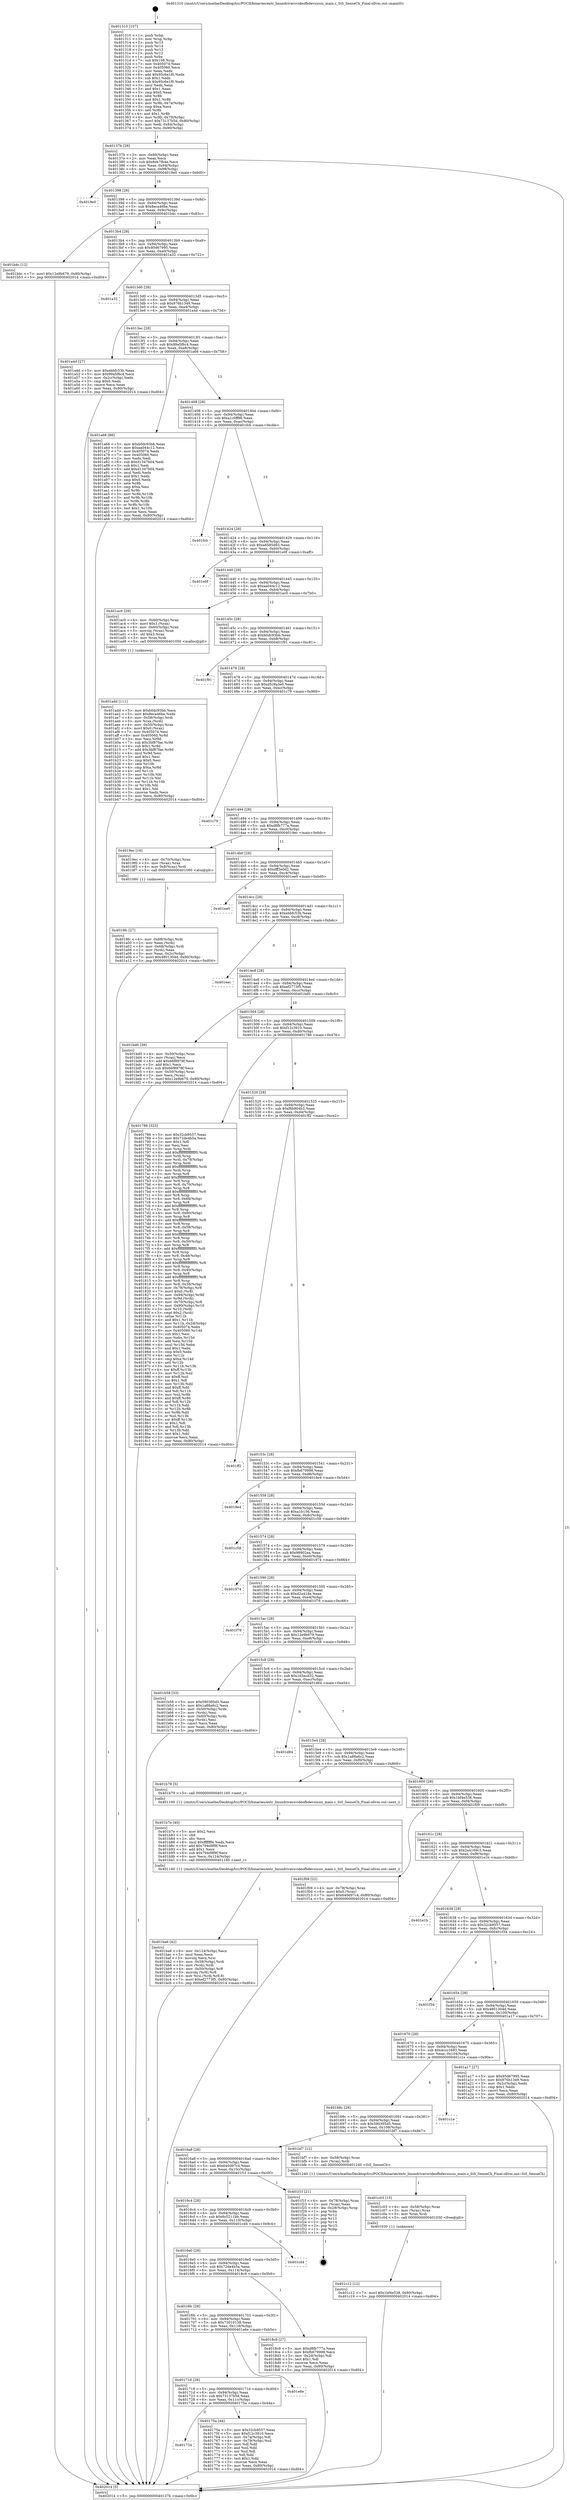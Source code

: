 digraph "0x401310" {
  label = "0x401310 (/mnt/c/Users/mathe/Desktop/tcc/POCII/binaries/extr_linuxdriversvideofbdevsissis_main.c_SiS_SenseCh_Final-ollvm.out::main(0))"
  labelloc = "t"
  node[shape=record]

  Entry [label="",width=0.3,height=0.3,shape=circle,fillcolor=black,style=filled]
  "0x40137b" [label="{
     0x40137b [29]\l
     | [instrs]\l
     &nbsp;&nbsp;0x40137b \<+3\>: mov -0x80(%rbp),%eax\l
     &nbsp;&nbsp;0x40137e \<+2\>: mov %eax,%ecx\l
     &nbsp;&nbsp;0x401380 \<+6\>: sub $0x8eb7fb4e,%ecx\l
     &nbsp;&nbsp;0x401386 \<+6\>: mov %eax,-0x94(%rbp)\l
     &nbsp;&nbsp;0x40138c \<+6\>: mov %ecx,-0x98(%rbp)\l
     &nbsp;&nbsp;0x401392 \<+6\>: je 00000000004019e0 \<main+0x6d0\>\l
  }"]
  "0x4019e0" [label="{
     0x4019e0\l
  }", style=dashed]
  "0x401398" [label="{
     0x401398 [28]\l
     | [instrs]\l
     &nbsp;&nbsp;0x401398 \<+5\>: jmp 000000000040139d \<main+0x8d\>\l
     &nbsp;&nbsp;0x40139d \<+6\>: mov -0x94(%rbp),%eax\l
     &nbsp;&nbsp;0x4013a3 \<+5\>: sub $0x8eca46be,%eax\l
     &nbsp;&nbsp;0x4013a8 \<+6\>: mov %eax,-0x9c(%rbp)\l
     &nbsp;&nbsp;0x4013ae \<+6\>: je 0000000000401b4c \<main+0x83c\>\l
  }"]
  Exit [label="",width=0.3,height=0.3,shape=circle,fillcolor=black,style=filled,peripheries=2]
  "0x401b4c" [label="{
     0x401b4c [12]\l
     | [instrs]\l
     &nbsp;&nbsp;0x401b4c \<+7\>: movl $0x12e9b679,-0x80(%rbp)\l
     &nbsp;&nbsp;0x401b53 \<+5\>: jmp 0000000000402014 \<main+0xd04\>\l
  }"]
  "0x4013b4" [label="{
     0x4013b4 [28]\l
     | [instrs]\l
     &nbsp;&nbsp;0x4013b4 \<+5\>: jmp 00000000004013b9 \<main+0xa9\>\l
     &nbsp;&nbsp;0x4013b9 \<+6\>: mov -0x94(%rbp),%eax\l
     &nbsp;&nbsp;0x4013bf \<+5\>: sub $0x95d67995,%eax\l
     &nbsp;&nbsp;0x4013c4 \<+6\>: mov %eax,-0xa0(%rbp)\l
     &nbsp;&nbsp;0x4013ca \<+6\>: je 0000000000401a32 \<main+0x722\>\l
  }"]
  "0x401c12" [label="{
     0x401c12 [12]\l
     | [instrs]\l
     &nbsp;&nbsp;0x401c12 \<+7\>: movl $0x1bf4e538,-0x80(%rbp)\l
     &nbsp;&nbsp;0x401c19 \<+5\>: jmp 0000000000402014 \<main+0xd04\>\l
  }"]
  "0x401a32" [label="{
     0x401a32\l
  }", style=dashed]
  "0x4013d0" [label="{
     0x4013d0 [28]\l
     | [instrs]\l
     &nbsp;&nbsp;0x4013d0 \<+5\>: jmp 00000000004013d5 \<main+0xc5\>\l
     &nbsp;&nbsp;0x4013d5 \<+6\>: mov -0x94(%rbp),%eax\l
     &nbsp;&nbsp;0x4013db \<+5\>: sub $0x976b1349,%eax\l
     &nbsp;&nbsp;0x4013e0 \<+6\>: mov %eax,-0xa4(%rbp)\l
     &nbsp;&nbsp;0x4013e6 \<+6\>: je 0000000000401a4d \<main+0x73d\>\l
  }"]
  "0x401c03" [label="{
     0x401c03 [15]\l
     | [instrs]\l
     &nbsp;&nbsp;0x401c03 \<+4\>: mov -0x58(%rbp),%rax\l
     &nbsp;&nbsp;0x401c07 \<+3\>: mov (%rax),%rax\l
     &nbsp;&nbsp;0x401c0a \<+3\>: mov %rax,%rdi\l
     &nbsp;&nbsp;0x401c0d \<+5\>: call 0000000000401030 \<free@plt\>\l
     | [calls]\l
     &nbsp;&nbsp;0x401030 \{1\} (unknown)\l
  }"]
  "0x401a4d" [label="{
     0x401a4d [27]\l
     | [instrs]\l
     &nbsp;&nbsp;0x401a4d \<+5\>: mov $0xebbfc53b,%eax\l
     &nbsp;&nbsp;0x401a52 \<+5\>: mov $0x99a5f6c4,%ecx\l
     &nbsp;&nbsp;0x401a57 \<+3\>: mov -0x2c(%rbp),%edx\l
     &nbsp;&nbsp;0x401a5a \<+3\>: cmp $0x0,%edx\l
     &nbsp;&nbsp;0x401a5d \<+3\>: cmove %ecx,%eax\l
     &nbsp;&nbsp;0x401a60 \<+3\>: mov %eax,-0x80(%rbp)\l
     &nbsp;&nbsp;0x401a63 \<+5\>: jmp 0000000000402014 \<main+0xd04\>\l
  }"]
  "0x4013ec" [label="{
     0x4013ec [28]\l
     | [instrs]\l
     &nbsp;&nbsp;0x4013ec \<+5\>: jmp 00000000004013f1 \<main+0xe1\>\l
     &nbsp;&nbsp;0x4013f1 \<+6\>: mov -0x94(%rbp),%eax\l
     &nbsp;&nbsp;0x4013f7 \<+5\>: sub $0x99a5f6c4,%eax\l
     &nbsp;&nbsp;0x4013fc \<+6\>: mov %eax,-0xa8(%rbp)\l
     &nbsp;&nbsp;0x401402 \<+6\>: je 0000000000401a68 \<main+0x758\>\l
  }"]
  "0x401ba6" [label="{
     0x401ba6 [42]\l
     | [instrs]\l
     &nbsp;&nbsp;0x401ba6 \<+6\>: mov -0x124(%rbp),%ecx\l
     &nbsp;&nbsp;0x401bac \<+3\>: imul %eax,%ecx\l
     &nbsp;&nbsp;0x401baf \<+3\>: movslq %ecx,%rsi\l
     &nbsp;&nbsp;0x401bb2 \<+4\>: mov -0x58(%rbp),%rdi\l
     &nbsp;&nbsp;0x401bb6 \<+3\>: mov (%rdi),%rdi\l
     &nbsp;&nbsp;0x401bb9 \<+4\>: mov -0x50(%rbp),%r8\l
     &nbsp;&nbsp;0x401bbd \<+3\>: movslq (%r8),%r8\l
     &nbsp;&nbsp;0x401bc0 \<+4\>: mov %rsi,(%rdi,%r8,8)\l
     &nbsp;&nbsp;0x401bc4 \<+7\>: movl $0xef2773f5,-0x80(%rbp)\l
     &nbsp;&nbsp;0x401bcb \<+5\>: jmp 0000000000402014 \<main+0xd04\>\l
  }"]
  "0x401a68" [label="{
     0x401a68 [88]\l
     | [instrs]\l
     &nbsp;&nbsp;0x401a68 \<+5\>: mov $0xb0dc93bb,%eax\l
     &nbsp;&nbsp;0x401a6d \<+5\>: mov $0xaa044c12,%ecx\l
     &nbsp;&nbsp;0x401a72 \<+7\>: mov 0x405074,%edx\l
     &nbsp;&nbsp;0x401a79 \<+7\>: mov 0x405060,%esi\l
     &nbsp;&nbsp;0x401a80 \<+2\>: mov %edx,%edi\l
     &nbsp;&nbsp;0x401a82 \<+6\>: sub $0xd1347b04,%edi\l
     &nbsp;&nbsp;0x401a88 \<+3\>: sub $0x1,%edi\l
     &nbsp;&nbsp;0x401a8b \<+6\>: add $0xd1347b04,%edi\l
     &nbsp;&nbsp;0x401a91 \<+3\>: imul %edi,%edx\l
     &nbsp;&nbsp;0x401a94 \<+3\>: and $0x1,%edx\l
     &nbsp;&nbsp;0x401a97 \<+3\>: cmp $0x0,%edx\l
     &nbsp;&nbsp;0x401a9a \<+4\>: sete %r8b\l
     &nbsp;&nbsp;0x401a9e \<+3\>: cmp $0xa,%esi\l
     &nbsp;&nbsp;0x401aa1 \<+4\>: setl %r9b\l
     &nbsp;&nbsp;0x401aa5 \<+3\>: mov %r8b,%r10b\l
     &nbsp;&nbsp;0x401aa8 \<+3\>: and %r9b,%r10b\l
     &nbsp;&nbsp;0x401aab \<+3\>: xor %r9b,%r8b\l
     &nbsp;&nbsp;0x401aae \<+3\>: or %r8b,%r10b\l
     &nbsp;&nbsp;0x401ab1 \<+4\>: test $0x1,%r10b\l
     &nbsp;&nbsp;0x401ab5 \<+3\>: cmovne %ecx,%eax\l
     &nbsp;&nbsp;0x401ab8 \<+3\>: mov %eax,-0x80(%rbp)\l
     &nbsp;&nbsp;0x401abb \<+5\>: jmp 0000000000402014 \<main+0xd04\>\l
  }"]
  "0x401408" [label="{
     0x401408 [28]\l
     | [instrs]\l
     &nbsp;&nbsp;0x401408 \<+5\>: jmp 000000000040140d \<main+0xfd\>\l
     &nbsp;&nbsp;0x40140d \<+6\>: mov -0x94(%rbp),%eax\l
     &nbsp;&nbsp;0x401413 \<+5\>: sub $0xa1c0ff96,%eax\l
     &nbsp;&nbsp;0x401418 \<+6\>: mov %eax,-0xac(%rbp)\l
     &nbsp;&nbsp;0x40141e \<+6\>: je 0000000000401fcb \<main+0xcbb\>\l
  }"]
  "0x401b7e" [label="{
     0x401b7e [40]\l
     | [instrs]\l
     &nbsp;&nbsp;0x401b7e \<+5\>: mov $0x2,%ecx\l
     &nbsp;&nbsp;0x401b83 \<+1\>: cltd\l
     &nbsp;&nbsp;0x401b84 \<+2\>: idiv %ecx\l
     &nbsp;&nbsp;0x401b86 \<+6\>: imul $0xfffffffe,%edx,%ecx\l
     &nbsp;&nbsp;0x401b8c \<+6\>: add $0x794d9f9f,%ecx\l
     &nbsp;&nbsp;0x401b92 \<+3\>: add $0x1,%ecx\l
     &nbsp;&nbsp;0x401b95 \<+6\>: sub $0x794d9f9f,%ecx\l
     &nbsp;&nbsp;0x401b9b \<+6\>: mov %ecx,-0x124(%rbp)\l
     &nbsp;&nbsp;0x401ba1 \<+5\>: call 0000000000401160 \<next_i\>\l
     | [calls]\l
     &nbsp;&nbsp;0x401160 \{1\} (/mnt/c/Users/mathe/Desktop/tcc/POCII/binaries/extr_linuxdriversvideofbdevsissis_main.c_SiS_SenseCh_Final-ollvm.out::next_i)\l
  }"]
  "0x401fcb" [label="{
     0x401fcb\l
  }", style=dashed]
  "0x401424" [label="{
     0x401424 [28]\l
     | [instrs]\l
     &nbsp;&nbsp;0x401424 \<+5\>: jmp 0000000000401429 \<main+0x119\>\l
     &nbsp;&nbsp;0x401429 \<+6\>: mov -0x94(%rbp),%eax\l
     &nbsp;&nbsp;0x40142f \<+5\>: sub $0xa8585d93,%eax\l
     &nbsp;&nbsp;0x401434 \<+6\>: mov %eax,-0xb0(%rbp)\l
     &nbsp;&nbsp;0x40143a \<+6\>: je 0000000000401e0f \<main+0xaff\>\l
  }"]
  "0x401add" [label="{
     0x401add [111]\l
     | [instrs]\l
     &nbsp;&nbsp;0x401add \<+5\>: mov $0xb0dc93bb,%ecx\l
     &nbsp;&nbsp;0x401ae2 \<+5\>: mov $0x8eca46be,%edx\l
     &nbsp;&nbsp;0x401ae7 \<+4\>: mov -0x58(%rbp),%rdi\l
     &nbsp;&nbsp;0x401aeb \<+3\>: mov %rax,(%rdi)\l
     &nbsp;&nbsp;0x401aee \<+4\>: mov -0x50(%rbp),%rax\l
     &nbsp;&nbsp;0x401af2 \<+6\>: movl $0x0,(%rax)\l
     &nbsp;&nbsp;0x401af8 \<+7\>: mov 0x405074,%esi\l
     &nbsp;&nbsp;0x401aff \<+8\>: mov 0x405060,%r8d\l
     &nbsp;&nbsp;0x401b07 \<+3\>: mov %esi,%r9d\l
     &nbsp;&nbsp;0x401b0a \<+7\>: sub $0x3bf87fae,%r9d\l
     &nbsp;&nbsp;0x401b11 \<+4\>: sub $0x1,%r9d\l
     &nbsp;&nbsp;0x401b15 \<+7\>: add $0x3bf87fae,%r9d\l
     &nbsp;&nbsp;0x401b1c \<+4\>: imul %r9d,%esi\l
     &nbsp;&nbsp;0x401b20 \<+3\>: and $0x1,%esi\l
     &nbsp;&nbsp;0x401b23 \<+3\>: cmp $0x0,%esi\l
     &nbsp;&nbsp;0x401b26 \<+4\>: sete %r10b\l
     &nbsp;&nbsp;0x401b2a \<+4\>: cmp $0xa,%r8d\l
     &nbsp;&nbsp;0x401b2e \<+4\>: setl %r11b\l
     &nbsp;&nbsp;0x401b32 \<+3\>: mov %r10b,%bl\l
     &nbsp;&nbsp;0x401b35 \<+3\>: and %r11b,%bl\l
     &nbsp;&nbsp;0x401b38 \<+3\>: xor %r11b,%r10b\l
     &nbsp;&nbsp;0x401b3b \<+3\>: or %r10b,%bl\l
     &nbsp;&nbsp;0x401b3e \<+3\>: test $0x1,%bl\l
     &nbsp;&nbsp;0x401b41 \<+3\>: cmovne %edx,%ecx\l
     &nbsp;&nbsp;0x401b44 \<+3\>: mov %ecx,-0x80(%rbp)\l
     &nbsp;&nbsp;0x401b47 \<+5\>: jmp 0000000000402014 \<main+0xd04\>\l
  }"]
  "0x401e0f" [label="{
     0x401e0f\l
  }", style=dashed]
  "0x401440" [label="{
     0x401440 [28]\l
     | [instrs]\l
     &nbsp;&nbsp;0x401440 \<+5\>: jmp 0000000000401445 \<main+0x135\>\l
     &nbsp;&nbsp;0x401445 \<+6\>: mov -0x94(%rbp),%eax\l
     &nbsp;&nbsp;0x40144b \<+5\>: sub $0xaa044c12,%eax\l
     &nbsp;&nbsp;0x401450 \<+6\>: mov %eax,-0xb4(%rbp)\l
     &nbsp;&nbsp;0x401456 \<+6\>: je 0000000000401ac0 \<main+0x7b0\>\l
  }"]
  "0x4019fc" [label="{
     0x4019fc [27]\l
     | [instrs]\l
     &nbsp;&nbsp;0x4019fc \<+4\>: mov -0x68(%rbp),%rdi\l
     &nbsp;&nbsp;0x401a00 \<+2\>: mov %eax,(%rdi)\l
     &nbsp;&nbsp;0x401a02 \<+4\>: mov -0x68(%rbp),%rdi\l
     &nbsp;&nbsp;0x401a06 \<+2\>: mov (%rdi),%eax\l
     &nbsp;&nbsp;0x401a08 \<+3\>: mov %eax,-0x2c(%rbp)\l
     &nbsp;&nbsp;0x401a0b \<+7\>: movl $0x4801304d,-0x80(%rbp)\l
     &nbsp;&nbsp;0x401a12 \<+5\>: jmp 0000000000402014 \<main+0xd04\>\l
  }"]
  "0x401ac0" [label="{
     0x401ac0 [29]\l
     | [instrs]\l
     &nbsp;&nbsp;0x401ac0 \<+4\>: mov -0x60(%rbp),%rax\l
     &nbsp;&nbsp;0x401ac4 \<+6\>: movl $0x1,(%rax)\l
     &nbsp;&nbsp;0x401aca \<+4\>: mov -0x60(%rbp),%rax\l
     &nbsp;&nbsp;0x401ace \<+3\>: movslq (%rax),%rax\l
     &nbsp;&nbsp;0x401ad1 \<+4\>: shl $0x3,%rax\l
     &nbsp;&nbsp;0x401ad5 \<+3\>: mov %rax,%rdi\l
     &nbsp;&nbsp;0x401ad8 \<+5\>: call 0000000000401050 \<malloc@plt\>\l
     | [calls]\l
     &nbsp;&nbsp;0x401050 \{1\} (unknown)\l
  }"]
  "0x40145c" [label="{
     0x40145c [28]\l
     | [instrs]\l
     &nbsp;&nbsp;0x40145c \<+5\>: jmp 0000000000401461 \<main+0x151\>\l
     &nbsp;&nbsp;0x401461 \<+6\>: mov -0x94(%rbp),%eax\l
     &nbsp;&nbsp;0x401467 \<+5\>: sub $0xb0dc93bb,%eax\l
     &nbsp;&nbsp;0x40146c \<+6\>: mov %eax,-0xb8(%rbp)\l
     &nbsp;&nbsp;0x401472 \<+6\>: je 0000000000401f91 \<main+0xc81\>\l
  }"]
  "0x401310" [label="{
     0x401310 [107]\l
     | [instrs]\l
     &nbsp;&nbsp;0x401310 \<+1\>: push %rbp\l
     &nbsp;&nbsp;0x401311 \<+3\>: mov %rsp,%rbp\l
     &nbsp;&nbsp;0x401314 \<+2\>: push %r15\l
     &nbsp;&nbsp;0x401316 \<+2\>: push %r14\l
     &nbsp;&nbsp;0x401318 \<+2\>: push %r13\l
     &nbsp;&nbsp;0x40131a \<+2\>: push %r12\l
     &nbsp;&nbsp;0x40131c \<+1\>: push %rbx\l
     &nbsp;&nbsp;0x40131d \<+7\>: sub $0x108,%rsp\l
     &nbsp;&nbsp;0x401324 \<+7\>: mov 0x405074,%eax\l
     &nbsp;&nbsp;0x40132b \<+7\>: mov 0x405060,%ecx\l
     &nbsp;&nbsp;0x401332 \<+2\>: mov %eax,%edx\l
     &nbsp;&nbsp;0x401334 \<+6\>: add $0x95c6e1f0,%edx\l
     &nbsp;&nbsp;0x40133a \<+3\>: sub $0x1,%edx\l
     &nbsp;&nbsp;0x40133d \<+6\>: sub $0x95c6e1f0,%edx\l
     &nbsp;&nbsp;0x401343 \<+3\>: imul %edx,%eax\l
     &nbsp;&nbsp;0x401346 \<+3\>: and $0x1,%eax\l
     &nbsp;&nbsp;0x401349 \<+3\>: cmp $0x0,%eax\l
     &nbsp;&nbsp;0x40134c \<+4\>: sete %r8b\l
     &nbsp;&nbsp;0x401350 \<+4\>: and $0x1,%r8b\l
     &nbsp;&nbsp;0x401354 \<+4\>: mov %r8b,-0x7a(%rbp)\l
     &nbsp;&nbsp;0x401358 \<+3\>: cmp $0xa,%ecx\l
     &nbsp;&nbsp;0x40135b \<+4\>: setl %r8b\l
     &nbsp;&nbsp;0x40135f \<+4\>: and $0x1,%r8b\l
     &nbsp;&nbsp;0x401363 \<+4\>: mov %r8b,-0x79(%rbp)\l
     &nbsp;&nbsp;0x401367 \<+7\>: movl $0x73137b5d,-0x80(%rbp)\l
     &nbsp;&nbsp;0x40136e \<+6\>: mov %edi,-0x84(%rbp)\l
     &nbsp;&nbsp;0x401374 \<+7\>: mov %rsi,-0x90(%rbp)\l
  }"]
  "0x401f91" [label="{
     0x401f91\l
  }", style=dashed]
  "0x401478" [label="{
     0x401478 [28]\l
     | [instrs]\l
     &nbsp;&nbsp;0x401478 \<+5\>: jmp 000000000040147d \<main+0x16d\>\l
     &nbsp;&nbsp;0x40147d \<+6\>: mov -0x94(%rbp),%eax\l
     &nbsp;&nbsp;0x401483 \<+5\>: sub $0xd5c9a3e0,%eax\l
     &nbsp;&nbsp;0x401488 \<+6\>: mov %eax,-0xbc(%rbp)\l
     &nbsp;&nbsp;0x40148e \<+6\>: je 0000000000401c79 \<main+0x969\>\l
  }"]
  "0x402014" [label="{
     0x402014 [5]\l
     | [instrs]\l
     &nbsp;&nbsp;0x402014 \<+5\>: jmp 000000000040137b \<main+0x6b\>\l
  }"]
  "0x401c79" [label="{
     0x401c79\l
  }", style=dashed]
  "0x401494" [label="{
     0x401494 [28]\l
     | [instrs]\l
     &nbsp;&nbsp;0x401494 \<+5\>: jmp 0000000000401499 \<main+0x189\>\l
     &nbsp;&nbsp;0x401499 \<+6\>: mov -0x94(%rbp),%eax\l
     &nbsp;&nbsp;0x40149f \<+5\>: sub $0xd8fb777a,%eax\l
     &nbsp;&nbsp;0x4014a4 \<+6\>: mov %eax,-0xc0(%rbp)\l
     &nbsp;&nbsp;0x4014aa \<+6\>: je 00000000004019ec \<main+0x6dc\>\l
  }"]
  "0x401734" [label="{
     0x401734\l
  }", style=dashed]
  "0x4019ec" [label="{
     0x4019ec [16]\l
     | [instrs]\l
     &nbsp;&nbsp;0x4019ec \<+4\>: mov -0x70(%rbp),%rax\l
     &nbsp;&nbsp;0x4019f0 \<+3\>: mov (%rax),%rax\l
     &nbsp;&nbsp;0x4019f3 \<+4\>: mov 0x8(%rax),%rdi\l
     &nbsp;&nbsp;0x4019f7 \<+5\>: call 0000000000401060 \<atoi@plt\>\l
     | [calls]\l
     &nbsp;&nbsp;0x401060 \{1\} (unknown)\l
  }"]
  "0x4014b0" [label="{
     0x4014b0 [28]\l
     | [instrs]\l
     &nbsp;&nbsp;0x4014b0 \<+5\>: jmp 00000000004014b5 \<main+0x1a5\>\l
     &nbsp;&nbsp;0x4014b5 \<+6\>: mov -0x94(%rbp),%eax\l
     &nbsp;&nbsp;0x4014bb \<+5\>: sub $0xdff3e0d2,%eax\l
     &nbsp;&nbsp;0x4014c0 \<+6\>: mov %eax,-0xc4(%rbp)\l
     &nbsp;&nbsp;0x4014c6 \<+6\>: je 0000000000401ee0 \<main+0xbd0\>\l
  }"]
  "0x40175a" [label="{
     0x40175a [44]\l
     | [instrs]\l
     &nbsp;&nbsp;0x40175a \<+5\>: mov $0x32cb9557,%eax\l
     &nbsp;&nbsp;0x40175f \<+5\>: mov $0xf12c3910,%ecx\l
     &nbsp;&nbsp;0x401764 \<+3\>: mov -0x7a(%rbp),%dl\l
     &nbsp;&nbsp;0x401767 \<+4\>: mov -0x79(%rbp),%sil\l
     &nbsp;&nbsp;0x40176b \<+3\>: mov %dl,%dil\l
     &nbsp;&nbsp;0x40176e \<+3\>: and %sil,%dil\l
     &nbsp;&nbsp;0x401771 \<+3\>: xor %sil,%dl\l
     &nbsp;&nbsp;0x401774 \<+3\>: or %dl,%dil\l
     &nbsp;&nbsp;0x401777 \<+4\>: test $0x1,%dil\l
     &nbsp;&nbsp;0x40177b \<+3\>: cmovne %ecx,%eax\l
     &nbsp;&nbsp;0x40177e \<+3\>: mov %eax,-0x80(%rbp)\l
     &nbsp;&nbsp;0x401781 \<+5\>: jmp 0000000000402014 \<main+0xd04\>\l
  }"]
  "0x401ee0" [label="{
     0x401ee0\l
  }", style=dashed]
  "0x4014cc" [label="{
     0x4014cc [28]\l
     | [instrs]\l
     &nbsp;&nbsp;0x4014cc \<+5\>: jmp 00000000004014d1 \<main+0x1c1\>\l
     &nbsp;&nbsp;0x4014d1 \<+6\>: mov -0x94(%rbp),%eax\l
     &nbsp;&nbsp;0x4014d7 \<+5\>: sub $0xebbfc53b,%eax\l
     &nbsp;&nbsp;0x4014dc \<+6\>: mov %eax,-0xc8(%rbp)\l
     &nbsp;&nbsp;0x4014e2 \<+6\>: je 0000000000401eec \<main+0xbdc\>\l
  }"]
  "0x401718" [label="{
     0x401718 [28]\l
     | [instrs]\l
     &nbsp;&nbsp;0x401718 \<+5\>: jmp 000000000040171d \<main+0x40d\>\l
     &nbsp;&nbsp;0x40171d \<+6\>: mov -0x94(%rbp),%eax\l
     &nbsp;&nbsp;0x401723 \<+5\>: sub $0x73137b5d,%eax\l
     &nbsp;&nbsp;0x401728 \<+6\>: mov %eax,-0x11c(%rbp)\l
     &nbsp;&nbsp;0x40172e \<+6\>: je 000000000040175a \<main+0x44a\>\l
  }"]
  "0x401eec" [label="{
     0x401eec\l
  }", style=dashed]
  "0x4014e8" [label="{
     0x4014e8 [28]\l
     | [instrs]\l
     &nbsp;&nbsp;0x4014e8 \<+5\>: jmp 00000000004014ed \<main+0x1dd\>\l
     &nbsp;&nbsp;0x4014ed \<+6\>: mov -0x94(%rbp),%eax\l
     &nbsp;&nbsp;0x4014f3 \<+5\>: sub $0xef2773f5,%eax\l
     &nbsp;&nbsp;0x4014f8 \<+6\>: mov %eax,-0xcc(%rbp)\l
     &nbsp;&nbsp;0x4014fe \<+6\>: je 0000000000401bd0 \<main+0x8c0\>\l
  }"]
  "0x401e6e" [label="{
     0x401e6e\l
  }", style=dashed]
  "0x401bd0" [label="{
     0x401bd0 [39]\l
     | [instrs]\l
     &nbsp;&nbsp;0x401bd0 \<+4\>: mov -0x50(%rbp),%rax\l
     &nbsp;&nbsp;0x401bd4 \<+2\>: mov (%rax),%ecx\l
     &nbsp;&nbsp;0x401bd6 \<+6\>: add $0x66f8978f,%ecx\l
     &nbsp;&nbsp;0x401bdc \<+3\>: add $0x1,%ecx\l
     &nbsp;&nbsp;0x401bdf \<+6\>: sub $0x66f8978f,%ecx\l
     &nbsp;&nbsp;0x401be5 \<+4\>: mov -0x50(%rbp),%rax\l
     &nbsp;&nbsp;0x401be9 \<+2\>: mov %ecx,(%rax)\l
     &nbsp;&nbsp;0x401beb \<+7\>: movl $0x12e9b679,-0x80(%rbp)\l
     &nbsp;&nbsp;0x401bf2 \<+5\>: jmp 0000000000402014 \<main+0xd04\>\l
  }"]
  "0x401504" [label="{
     0x401504 [28]\l
     | [instrs]\l
     &nbsp;&nbsp;0x401504 \<+5\>: jmp 0000000000401509 \<main+0x1f9\>\l
     &nbsp;&nbsp;0x401509 \<+6\>: mov -0x94(%rbp),%eax\l
     &nbsp;&nbsp;0x40150f \<+5\>: sub $0xf12c3910,%eax\l
     &nbsp;&nbsp;0x401514 \<+6\>: mov %eax,-0xd0(%rbp)\l
     &nbsp;&nbsp;0x40151a \<+6\>: je 0000000000401786 \<main+0x476\>\l
  }"]
  "0x4016fc" [label="{
     0x4016fc [28]\l
     | [instrs]\l
     &nbsp;&nbsp;0x4016fc \<+5\>: jmp 0000000000401701 \<main+0x3f1\>\l
     &nbsp;&nbsp;0x401701 \<+6\>: mov -0x94(%rbp),%eax\l
     &nbsp;&nbsp;0x401707 \<+5\>: sub $0x73010138,%eax\l
     &nbsp;&nbsp;0x40170c \<+6\>: mov %eax,-0x118(%rbp)\l
     &nbsp;&nbsp;0x401712 \<+6\>: je 0000000000401e6e \<main+0xb5e\>\l
  }"]
  "0x401786" [label="{
     0x401786 [323]\l
     | [instrs]\l
     &nbsp;&nbsp;0x401786 \<+5\>: mov $0x32cb9557,%eax\l
     &nbsp;&nbsp;0x40178b \<+5\>: mov $0x72de4b5a,%ecx\l
     &nbsp;&nbsp;0x401790 \<+2\>: mov $0x1,%dl\l
     &nbsp;&nbsp;0x401792 \<+2\>: xor %esi,%esi\l
     &nbsp;&nbsp;0x401794 \<+3\>: mov %rsp,%rdi\l
     &nbsp;&nbsp;0x401797 \<+4\>: add $0xfffffffffffffff0,%rdi\l
     &nbsp;&nbsp;0x40179b \<+3\>: mov %rdi,%rsp\l
     &nbsp;&nbsp;0x40179e \<+4\>: mov %rdi,-0x78(%rbp)\l
     &nbsp;&nbsp;0x4017a2 \<+3\>: mov %rsp,%rdi\l
     &nbsp;&nbsp;0x4017a5 \<+4\>: add $0xfffffffffffffff0,%rdi\l
     &nbsp;&nbsp;0x4017a9 \<+3\>: mov %rdi,%rsp\l
     &nbsp;&nbsp;0x4017ac \<+3\>: mov %rsp,%r8\l
     &nbsp;&nbsp;0x4017af \<+4\>: add $0xfffffffffffffff0,%r8\l
     &nbsp;&nbsp;0x4017b3 \<+3\>: mov %r8,%rsp\l
     &nbsp;&nbsp;0x4017b6 \<+4\>: mov %r8,-0x70(%rbp)\l
     &nbsp;&nbsp;0x4017ba \<+3\>: mov %rsp,%r8\l
     &nbsp;&nbsp;0x4017bd \<+4\>: add $0xfffffffffffffff0,%r8\l
     &nbsp;&nbsp;0x4017c1 \<+3\>: mov %r8,%rsp\l
     &nbsp;&nbsp;0x4017c4 \<+4\>: mov %r8,-0x68(%rbp)\l
     &nbsp;&nbsp;0x4017c8 \<+3\>: mov %rsp,%r8\l
     &nbsp;&nbsp;0x4017cb \<+4\>: add $0xfffffffffffffff0,%r8\l
     &nbsp;&nbsp;0x4017cf \<+3\>: mov %r8,%rsp\l
     &nbsp;&nbsp;0x4017d2 \<+4\>: mov %r8,-0x60(%rbp)\l
     &nbsp;&nbsp;0x4017d6 \<+3\>: mov %rsp,%r8\l
     &nbsp;&nbsp;0x4017d9 \<+4\>: add $0xfffffffffffffff0,%r8\l
     &nbsp;&nbsp;0x4017dd \<+3\>: mov %r8,%rsp\l
     &nbsp;&nbsp;0x4017e0 \<+4\>: mov %r8,-0x58(%rbp)\l
     &nbsp;&nbsp;0x4017e4 \<+3\>: mov %rsp,%r8\l
     &nbsp;&nbsp;0x4017e7 \<+4\>: add $0xfffffffffffffff0,%r8\l
     &nbsp;&nbsp;0x4017eb \<+3\>: mov %r8,%rsp\l
     &nbsp;&nbsp;0x4017ee \<+4\>: mov %r8,-0x50(%rbp)\l
     &nbsp;&nbsp;0x4017f2 \<+3\>: mov %rsp,%r8\l
     &nbsp;&nbsp;0x4017f5 \<+4\>: add $0xfffffffffffffff0,%r8\l
     &nbsp;&nbsp;0x4017f9 \<+3\>: mov %r8,%rsp\l
     &nbsp;&nbsp;0x4017fc \<+4\>: mov %r8,-0x48(%rbp)\l
     &nbsp;&nbsp;0x401800 \<+3\>: mov %rsp,%r8\l
     &nbsp;&nbsp;0x401803 \<+4\>: add $0xfffffffffffffff0,%r8\l
     &nbsp;&nbsp;0x401807 \<+3\>: mov %r8,%rsp\l
     &nbsp;&nbsp;0x40180a \<+4\>: mov %r8,-0x40(%rbp)\l
     &nbsp;&nbsp;0x40180e \<+3\>: mov %rsp,%r8\l
     &nbsp;&nbsp;0x401811 \<+4\>: add $0xfffffffffffffff0,%r8\l
     &nbsp;&nbsp;0x401815 \<+3\>: mov %r8,%rsp\l
     &nbsp;&nbsp;0x401818 \<+4\>: mov %r8,-0x38(%rbp)\l
     &nbsp;&nbsp;0x40181c \<+4\>: mov -0x78(%rbp),%r8\l
     &nbsp;&nbsp;0x401820 \<+7\>: movl $0x0,(%r8)\l
     &nbsp;&nbsp;0x401827 \<+7\>: mov -0x84(%rbp),%r9d\l
     &nbsp;&nbsp;0x40182e \<+3\>: mov %r9d,(%rdi)\l
     &nbsp;&nbsp;0x401831 \<+4\>: mov -0x70(%rbp),%r8\l
     &nbsp;&nbsp;0x401835 \<+7\>: mov -0x90(%rbp),%r10\l
     &nbsp;&nbsp;0x40183c \<+3\>: mov %r10,(%r8)\l
     &nbsp;&nbsp;0x40183f \<+3\>: cmpl $0x2,(%rdi)\l
     &nbsp;&nbsp;0x401842 \<+4\>: setne %r11b\l
     &nbsp;&nbsp;0x401846 \<+4\>: and $0x1,%r11b\l
     &nbsp;&nbsp;0x40184a \<+4\>: mov %r11b,-0x2d(%rbp)\l
     &nbsp;&nbsp;0x40184e \<+7\>: mov 0x405074,%ebx\l
     &nbsp;&nbsp;0x401855 \<+8\>: mov 0x405060,%r14d\l
     &nbsp;&nbsp;0x40185d \<+3\>: sub $0x1,%esi\l
     &nbsp;&nbsp;0x401860 \<+3\>: mov %ebx,%r15d\l
     &nbsp;&nbsp;0x401863 \<+3\>: add %esi,%r15d\l
     &nbsp;&nbsp;0x401866 \<+4\>: imul %r15d,%ebx\l
     &nbsp;&nbsp;0x40186a \<+3\>: and $0x1,%ebx\l
     &nbsp;&nbsp;0x40186d \<+3\>: cmp $0x0,%ebx\l
     &nbsp;&nbsp;0x401870 \<+4\>: sete %r11b\l
     &nbsp;&nbsp;0x401874 \<+4\>: cmp $0xa,%r14d\l
     &nbsp;&nbsp;0x401878 \<+4\>: setl %r12b\l
     &nbsp;&nbsp;0x40187c \<+3\>: mov %r11b,%r13b\l
     &nbsp;&nbsp;0x40187f \<+4\>: xor $0xff,%r13b\l
     &nbsp;&nbsp;0x401883 \<+3\>: mov %r12b,%sil\l
     &nbsp;&nbsp;0x401886 \<+4\>: xor $0xff,%sil\l
     &nbsp;&nbsp;0x40188a \<+3\>: xor $0x1,%dl\l
     &nbsp;&nbsp;0x40188d \<+3\>: mov %r13b,%dil\l
     &nbsp;&nbsp;0x401890 \<+4\>: and $0xff,%dil\l
     &nbsp;&nbsp;0x401894 \<+3\>: and %dl,%r11b\l
     &nbsp;&nbsp;0x401897 \<+3\>: mov %sil,%r8b\l
     &nbsp;&nbsp;0x40189a \<+4\>: and $0xff,%r8b\l
     &nbsp;&nbsp;0x40189e \<+3\>: and %dl,%r12b\l
     &nbsp;&nbsp;0x4018a1 \<+3\>: or %r11b,%dil\l
     &nbsp;&nbsp;0x4018a4 \<+3\>: or %r12b,%r8b\l
     &nbsp;&nbsp;0x4018a7 \<+3\>: xor %r8b,%dil\l
     &nbsp;&nbsp;0x4018aa \<+3\>: or %sil,%r13b\l
     &nbsp;&nbsp;0x4018ad \<+4\>: xor $0xff,%r13b\l
     &nbsp;&nbsp;0x4018b1 \<+3\>: or $0x1,%dl\l
     &nbsp;&nbsp;0x4018b4 \<+3\>: and %dl,%r13b\l
     &nbsp;&nbsp;0x4018b7 \<+3\>: or %r13b,%dil\l
     &nbsp;&nbsp;0x4018ba \<+4\>: test $0x1,%dil\l
     &nbsp;&nbsp;0x4018be \<+3\>: cmovne %ecx,%eax\l
     &nbsp;&nbsp;0x4018c1 \<+3\>: mov %eax,-0x80(%rbp)\l
     &nbsp;&nbsp;0x4018c4 \<+5\>: jmp 0000000000402014 \<main+0xd04\>\l
  }"]
  "0x401520" [label="{
     0x401520 [28]\l
     | [instrs]\l
     &nbsp;&nbsp;0x401520 \<+5\>: jmp 0000000000401525 \<main+0x215\>\l
     &nbsp;&nbsp;0x401525 \<+6\>: mov -0x94(%rbp),%eax\l
     &nbsp;&nbsp;0x40152b \<+5\>: sub $0xf6b904b3,%eax\l
     &nbsp;&nbsp;0x401530 \<+6\>: mov %eax,-0xd4(%rbp)\l
     &nbsp;&nbsp;0x401536 \<+6\>: je 0000000000401ff2 \<main+0xce2\>\l
  }"]
  "0x4018c9" [label="{
     0x4018c9 [27]\l
     | [instrs]\l
     &nbsp;&nbsp;0x4018c9 \<+5\>: mov $0xd8fb777a,%eax\l
     &nbsp;&nbsp;0x4018ce \<+5\>: mov $0xfb679998,%ecx\l
     &nbsp;&nbsp;0x4018d3 \<+3\>: mov -0x2d(%rbp),%dl\l
     &nbsp;&nbsp;0x4018d6 \<+3\>: test $0x1,%dl\l
     &nbsp;&nbsp;0x4018d9 \<+3\>: cmovne %ecx,%eax\l
     &nbsp;&nbsp;0x4018dc \<+3\>: mov %eax,-0x80(%rbp)\l
     &nbsp;&nbsp;0x4018df \<+5\>: jmp 0000000000402014 \<main+0xd04\>\l
  }"]
  "0x401ff2" [label="{
     0x401ff2\l
  }", style=dashed]
  "0x40153c" [label="{
     0x40153c [28]\l
     | [instrs]\l
     &nbsp;&nbsp;0x40153c \<+5\>: jmp 0000000000401541 \<main+0x231\>\l
     &nbsp;&nbsp;0x401541 \<+6\>: mov -0x94(%rbp),%eax\l
     &nbsp;&nbsp;0x401547 \<+5\>: sub $0xfb679998,%eax\l
     &nbsp;&nbsp;0x40154c \<+6\>: mov %eax,-0xd8(%rbp)\l
     &nbsp;&nbsp;0x401552 \<+6\>: je 00000000004018e4 \<main+0x5d4\>\l
  }"]
  "0x4016e0" [label="{
     0x4016e0 [28]\l
     | [instrs]\l
     &nbsp;&nbsp;0x4016e0 \<+5\>: jmp 00000000004016e5 \<main+0x3d5\>\l
     &nbsp;&nbsp;0x4016e5 \<+6\>: mov -0x94(%rbp),%eax\l
     &nbsp;&nbsp;0x4016eb \<+5\>: sub $0x72de4b5a,%eax\l
     &nbsp;&nbsp;0x4016f0 \<+6\>: mov %eax,-0x114(%rbp)\l
     &nbsp;&nbsp;0x4016f6 \<+6\>: je 00000000004018c9 \<main+0x5b9\>\l
  }"]
  "0x4018e4" [label="{
     0x4018e4\l
  }", style=dashed]
  "0x401558" [label="{
     0x401558 [28]\l
     | [instrs]\l
     &nbsp;&nbsp;0x401558 \<+5\>: jmp 000000000040155d \<main+0x24d\>\l
     &nbsp;&nbsp;0x40155d \<+6\>: mov -0x94(%rbp),%eax\l
     &nbsp;&nbsp;0x401563 \<+5\>: sub $0xa1b156,%eax\l
     &nbsp;&nbsp;0x401568 \<+6\>: mov %eax,-0xdc(%rbp)\l
     &nbsp;&nbsp;0x40156e \<+6\>: je 0000000000401c58 \<main+0x948\>\l
  }"]
  "0x401cd4" [label="{
     0x401cd4\l
  }", style=dashed]
  "0x401c58" [label="{
     0x401c58\l
  }", style=dashed]
  "0x401574" [label="{
     0x401574 [28]\l
     | [instrs]\l
     &nbsp;&nbsp;0x401574 \<+5\>: jmp 0000000000401579 \<main+0x269\>\l
     &nbsp;&nbsp;0x401579 \<+6\>: mov -0x94(%rbp),%eax\l
     &nbsp;&nbsp;0x40157f \<+5\>: sub $0x98902ea,%eax\l
     &nbsp;&nbsp;0x401584 \<+6\>: mov %eax,-0xe0(%rbp)\l
     &nbsp;&nbsp;0x40158a \<+6\>: je 0000000000401974 \<main+0x664\>\l
  }"]
  "0x4016c4" [label="{
     0x4016c4 [28]\l
     | [instrs]\l
     &nbsp;&nbsp;0x4016c4 \<+5\>: jmp 00000000004016c9 \<main+0x3b9\>\l
     &nbsp;&nbsp;0x4016c9 \<+6\>: mov -0x94(%rbp),%eax\l
     &nbsp;&nbsp;0x4016cf \<+5\>: sub $0x6c5211bb,%eax\l
     &nbsp;&nbsp;0x4016d4 \<+6\>: mov %eax,-0x110(%rbp)\l
     &nbsp;&nbsp;0x4016da \<+6\>: je 0000000000401cd4 \<main+0x9c4\>\l
  }"]
  "0x401974" [label="{
     0x401974\l
  }", style=dashed]
  "0x401590" [label="{
     0x401590 [28]\l
     | [instrs]\l
     &nbsp;&nbsp;0x401590 \<+5\>: jmp 0000000000401595 \<main+0x285\>\l
     &nbsp;&nbsp;0x401595 \<+6\>: mov -0x94(%rbp),%eax\l
     &nbsp;&nbsp;0x40159b \<+5\>: sub $0xd2a418e,%eax\l
     &nbsp;&nbsp;0x4015a0 \<+6\>: mov %eax,-0xe4(%rbp)\l
     &nbsp;&nbsp;0x4015a6 \<+6\>: je 0000000000401f76 \<main+0xc66\>\l
  }"]
  "0x401f1f" [label="{
     0x401f1f [21]\l
     | [instrs]\l
     &nbsp;&nbsp;0x401f1f \<+4\>: mov -0x78(%rbp),%rax\l
     &nbsp;&nbsp;0x401f23 \<+2\>: mov (%rax),%eax\l
     &nbsp;&nbsp;0x401f25 \<+4\>: lea -0x28(%rbp),%rsp\l
     &nbsp;&nbsp;0x401f29 \<+1\>: pop %rbx\l
     &nbsp;&nbsp;0x401f2a \<+2\>: pop %r12\l
     &nbsp;&nbsp;0x401f2c \<+2\>: pop %r13\l
     &nbsp;&nbsp;0x401f2e \<+2\>: pop %r14\l
     &nbsp;&nbsp;0x401f30 \<+2\>: pop %r15\l
     &nbsp;&nbsp;0x401f32 \<+1\>: pop %rbp\l
     &nbsp;&nbsp;0x401f33 \<+1\>: ret\l
  }"]
  "0x401f76" [label="{
     0x401f76\l
  }", style=dashed]
  "0x4015ac" [label="{
     0x4015ac [28]\l
     | [instrs]\l
     &nbsp;&nbsp;0x4015ac \<+5\>: jmp 00000000004015b1 \<main+0x2a1\>\l
     &nbsp;&nbsp;0x4015b1 \<+6\>: mov -0x94(%rbp),%eax\l
     &nbsp;&nbsp;0x4015b7 \<+5\>: sub $0x12e9b679,%eax\l
     &nbsp;&nbsp;0x4015bc \<+6\>: mov %eax,-0xe8(%rbp)\l
     &nbsp;&nbsp;0x4015c2 \<+6\>: je 0000000000401b58 \<main+0x848\>\l
  }"]
  "0x4016a8" [label="{
     0x4016a8 [28]\l
     | [instrs]\l
     &nbsp;&nbsp;0x4016a8 \<+5\>: jmp 00000000004016ad \<main+0x39d\>\l
     &nbsp;&nbsp;0x4016ad \<+6\>: mov -0x94(%rbp),%eax\l
     &nbsp;&nbsp;0x4016b3 \<+5\>: sub $0x640d97c4,%eax\l
     &nbsp;&nbsp;0x4016b8 \<+6\>: mov %eax,-0x10c(%rbp)\l
     &nbsp;&nbsp;0x4016be \<+6\>: je 0000000000401f1f \<main+0xc0f\>\l
  }"]
  "0x401b58" [label="{
     0x401b58 [33]\l
     | [instrs]\l
     &nbsp;&nbsp;0x401b58 \<+5\>: mov $0x590395d5,%eax\l
     &nbsp;&nbsp;0x401b5d \<+5\>: mov $0x1a88a6c2,%ecx\l
     &nbsp;&nbsp;0x401b62 \<+4\>: mov -0x50(%rbp),%rdx\l
     &nbsp;&nbsp;0x401b66 \<+2\>: mov (%rdx),%esi\l
     &nbsp;&nbsp;0x401b68 \<+4\>: mov -0x60(%rbp),%rdx\l
     &nbsp;&nbsp;0x401b6c \<+2\>: cmp (%rdx),%esi\l
     &nbsp;&nbsp;0x401b6e \<+3\>: cmovl %ecx,%eax\l
     &nbsp;&nbsp;0x401b71 \<+3\>: mov %eax,-0x80(%rbp)\l
     &nbsp;&nbsp;0x401b74 \<+5\>: jmp 0000000000402014 \<main+0xd04\>\l
  }"]
  "0x4015c8" [label="{
     0x4015c8 [28]\l
     | [instrs]\l
     &nbsp;&nbsp;0x4015c8 \<+5\>: jmp 00000000004015cd \<main+0x2bd\>\l
     &nbsp;&nbsp;0x4015cd \<+6\>: mov -0x94(%rbp),%eax\l
     &nbsp;&nbsp;0x4015d3 \<+5\>: sub $0x165ecd32,%eax\l
     &nbsp;&nbsp;0x4015d8 \<+6\>: mov %eax,-0xec(%rbp)\l
     &nbsp;&nbsp;0x4015de \<+6\>: je 0000000000401d64 \<main+0xa54\>\l
  }"]
  "0x401bf7" [label="{
     0x401bf7 [12]\l
     | [instrs]\l
     &nbsp;&nbsp;0x401bf7 \<+4\>: mov -0x58(%rbp),%rax\l
     &nbsp;&nbsp;0x401bfb \<+3\>: mov (%rax),%rdi\l
     &nbsp;&nbsp;0x401bfe \<+5\>: call 0000000000401240 \<SiS_SenseCh\>\l
     | [calls]\l
     &nbsp;&nbsp;0x401240 \{1\} (/mnt/c/Users/mathe/Desktop/tcc/POCII/binaries/extr_linuxdriversvideofbdevsissis_main.c_SiS_SenseCh_Final-ollvm.out::SiS_SenseCh)\l
  }"]
  "0x401d64" [label="{
     0x401d64\l
  }", style=dashed]
  "0x4015e4" [label="{
     0x4015e4 [28]\l
     | [instrs]\l
     &nbsp;&nbsp;0x4015e4 \<+5\>: jmp 00000000004015e9 \<main+0x2d9\>\l
     &nbsp;&nbsp;0x4015e9 \<+6\>: mov -0x94(%rbp),%eax\l
     &nbsp;&nbsp;0x4015ef \<+5\>: sub $0x1a88a6c2,%eax\l
     &nbsp;&nbsp;0x4015f4 \<+6\>: mov %eax,-0xf0(%rbp)\l
     &nbsp;&nbsp;0x4015fa \<+6\>: je 0000000000401b79 \<main+0x869\>\l
  }"]
  "0x40168c" [label="{
     0x40168c [28]\l
     | [instrs]\l
     &nbsp;&nbsp;0x40168c \<+5\>: jmp 0000000000401691 \<main+0x381\>\l
     &nbsp;&nbsp;0x401691 \<+6\>: mov -0x94(%rbp),%eax\l
     &nbsp;&nbsp;0x401697 \<+5\>: sub $0x590395d5,%eax\l
     &nbsp;&nbsp;0x40169c \<+6\>: mov %eax,-0x108(%rbp)\l
     &nbsp;&nbsp;0x4016a2 \<+6\>: je 0000000000401bf7 \<main+0x8e7\>\l
  }"]
  "0x401b79" [label="{
     0x401b79 [5]\l
     | [instrs]\l
     &nbsp;&nbsp;0x401b79 \<+5\>: call 0000000000401160 \<next_i\>\l
     | [calls]\l
     &nbsp;&nbsp;0x401160 \{1\} (/mnt/c/Users/mathe/Desktop/tcc/POCII/binaries/extr_linuxdriversvideofbdevsissis_main.c_SiS_SenseCh_Final-ollvm.out::next_i)\l
  }"]
  "0x401600" [label="{
     0x401600 [28]\l
     | [instrs]\l
     &nbsp;&nbsp;0x401600 \<+5\>: jmp 0000000000401605 \<main+0x2f5\>\l
     &nbsp;&nbsp;0x401605 \<+6\>: mov -0x94(%rbp),%eax\l
     &nbsp;&nbsp;0x40160b \<+5\>: sub $0x1bf4e538,%eax\l
     &nbsp;&nbsp;0x401610 \<+6\>: mov %eax,-0xf4(%rbp)\l
     &nbsp;&nbsp;0x401616 \<+6\>: je 0000000000401f09 \<main+0xbf9\>\l
  }"]
  "0x401c1e" [label="{
     0x401c1e\l
  }", style=dashed]
  "0x401f09" [label="{
     0x401f09 [22]\l
     | [instrs]\l
     &nbsp;&nbsp;0x401f09 \<+4\>: mov -0x78(%rbp),%rax\l
     &nbsp;&nbsp;0x401f0d \<+6\>: movl $0x0,(%rax)\l
     &nbsp;&nbsp;0x401f13 \<+7\>: movl $0x640d97c4,-0x80(%rbp)\l
     &nbsp;&nbsp;0x401f1a \<+5\>: jmp 0000000000402014 \<main+0xd04\>\l
  }"]
  "0x40161c" [label="{
     0x40161c [28]\l
     | [instrs]\l
     &nbsp;&nbsp;0x40161c \<+5\>: jmp 0000000000401621 \<main+0x311\>\l
     &nbsp;&nbsp;0x401621 \<+6\>: mov -0x94(%rbp),%eax\l
     &nbsp;&nbsp;0x401627 \<+5\>: sub $0x2a4169c3,%eax\l
     &nbsp;&nbsp;0x40162c \<+6\>: mov %eax,-0xf8(%rbp)\l
     &nbsp;&nbsp;0x401632 \<+6\>: je 0000000000401e1b \<main+0xb0b\>\l
  }"]
  "0x401670" [label="{
     0x401670 [28]\l
     | [instrs]\l
     &nbsp;&nbsp;0x401670 \<+5\>: jmp 0000000000401675 \<main+0x365\>\l
     &nbsp;&nbsp;0x401675 \<+6\>: mov -0x94(%rbp),%eax\l
     &nbsp;&nbsp;0x40167b \<+5\>: sub $0x4ccc1693,%eax\l
     &nbsp;&nbsp;0x401680 \<+6\>: mov %eax,-0x104(%rbp)\l
     &nbsp;&nbsp;0x401686 \<+6\>: je 0000000000401c1e \<main+0x90e\>\l
  }"]
  "0x401e1b" [label="{
     0x401e1b\l
  }", style=dashed]
  "0x401638" [label="{
     0x401638 [28]\l
     | [instrs]\l
     &nbsp;&nbsp;0x401638 \<+5\>: jmp 000000000040163d \<main+0x32d\>\l
     &nbsp;&nbsp;0x40163d \<+6\>: mov -0x94(%rbp),%eax\l
     &nbsp;&nbsp;0x401643 \<+5\>: sub $0x32cb9557,%eax\l
     &nbsp;&nbsp;0x401648 \<+6\>: mov %eax,-0xfc(%rbp)\l
     &nbsp;&nbsp;0x40164e \<+6\>: je 0000000000401f34 \<main+0xc24\>\l
  }"]
  "0x401a17" [label="{
     0x401a17 [27]\l
     | [instrs]\l
     &nbsp;&nbsp;0x401a17 \<+5\>: mov $0x95d67995,%eax\l
     &nbsp;&nbsp;0x401a1c \<+5\>: mov $0x976b1349,%ecx\l
     &nbsp;&nbsp;0x401a21 \<+3\>: mov -0x2c(%rbp),%edx\l
     &nbsp;&nbsp;0x401a24 \<+3\>: cmp $0x1,%edx\l
     &nbsp;&nbsp;0x401a27 \<+3\>: cmovl %ecx,%eax\l
     &nbsp;&nbsp;0x401a2a \<+3\>: mov %eax,-0x80(%rbp)\l
     &nbsp;&nbsp;0x401a2d \<+5\>: jmp 0000000000402014 \<main+0xd04\>\l
  }"]
  "0x401f34" [label="{
     0x401f34\l
  }", style=dashed]
  "0x401654" [label="{
     0x401654 [28]\l
     | [instrs]\l
     &nbsp;&nbsp;0x401654 \<+5\>: jmp 0000000000401659 \<main+0x349\>\l
     &nbsp;&nbsp;0x401659 \<+6\>: mov -0x94(%rbp),%eax\l
     &nbsp;&nbsp;0x40165f \<+5\>: sub $0x4801304d,%eax\l
     &nbsp;&nbsp;0x401664 \<+6\>: mov %eax,-0x100(%rbp)\l
     &nbsp;&nbsp;0x40166a \<+6\>: je 0000000000401a17 \<main+0x707\>\l
  }"]
  Entry -> "0x401310" [label=" 1"]
  "0x40137b" -> "0x4019e0" [label=" 0"]
  "0x40137b" -> "0x401398" [label=" 16"]
  "0x401f1f" -> Exit [label=" 1"]
  "0x401398" -> "0x401b4c" [label=" 1"]
  "0x401398" -> "0x4013b4" [label=" 15"]
  "0x401f09" -> "0x402014" [label=" 1"]
  "0x4013b4" -> "0x401a32" [label=" 0"]
  "0x4013b4" -> "0x4013d0" [label=" 15"]
  "0x401c12" -> "0x402014" [label=" 1"]
  "0x4013d0" -> "0x401a4d" [label=" 1"]
  "0x4013d0" -> "0x4013ec" [label=" 14"]
  "0x401c03" -> "0x401c12" [label=" 1"]
  "0x4013ec" -> "0x401a68" [label=" 1"]
  "0x4013ec" -> "0x401408" [label=" 13"]
  "0x401bf7" -> "0x401c03" [label=" 1"]
  "0x401408" -> "0x401fcb" [label=" 0"]
  "0x401408" -> "0x401424" [label=" 13"]
  "0x401bd0" -> "0x402014" [label=" 1"]
  "0x401424" -> "0x401e0f" [label=" 0"]
  "0x401424" -> "0x401440" [label=" 13"]
  "0x401ba6" -> "0x402014" [label=" 1"]
  "0x401440" -> "0x401ac0" [label=" 1"]
  "0x401440" -> "0x40145c" [label=" 12"]
  "0x401b7e" -> "0x401ba6" [label=" 1"]
  "0x40145c" -> "0x401f91" [label=" 0"]
  "0x40145c" -> "0x401478" [label=" 12"]
  "0x401b58" -> "0x402014" [label=" 2"]
  "0x401478" -> "0x401c79" [label=" 0"]
  "0x401478" -> "0x401494" [label=" 12"]
  "0x401b4c" -> "0x402014" [label=" 1"]
  "0x401494" -> "0x4019ec" [label=" 1"]
  "0x401494" -> "0x4014b0" [label=" 11"]
  "0x401add" -> "0x402014" [label=" 1"]
  "0x4014b0" -> "0x401ee0" [label=" 0"]
  "0x4014b0" -> "0x4014cc" [label=" 11"]
  "0x401ac0" -> "0x401add" [label=" 1"]
  "0x4014cc" -> "0x401eec" [label=" 0"]
  "0x4014cc" -> "0x4014e8" [label=" 11"]
  "0x401a4d" -> "0x402014" [label=" 1"]
  "0x4014e8" -> "0x401bd0" [label=" 1"]
  "0x4014e8" -> "0x401504" [label=" 10"]
  "0x401a17" -> "0x402014" [label=" 1"]
  "0x401504" -> "0x401786" [label=" 1"]
  "0x401504" -> "0x401520" [label=" 9"]
  "0x4019ec" -> "0x4019fc" [label=" 1"]
  "0x401520" -> "0x401ff2" [label=" 0"]
  "0x401520" -> "0x40153c" [label=" 9"]
  "0x4018c9" -> "0x402014" [label=" 1"]
  "0x40153c" -> "0x4018e4" [label=" 0"]
  "0x40153c" -> "0x401558" [label=" 9"]
  "0x401b79" -> "0x401b7e" [label=" 1"]
  "0x401558" -> "0x401c58" [label=" 0"]
  "0x401558" -> "0x401574" [label=" 9"]
  "0x402014" -> "0x40137b" [label=" 15"]
  "0x401574" -> "0x401974" [label=" 0"]
  "0x401574" -> "0x401590" [label=" 9"]
  "0x40175a" -> "0x402014" [label=" 1"]
  "0x401590" -> "0x401f76" [label=" 0"]
  "0x401590" -> "0x4015ac" [label=" 9"]
  "0x401718" -> "0x401734" [label=" 0"]
  "0x4015ac" -> "0x401b58" [label=" 2"]
  "0x4015ac" -> "0x4015c8" [label=" 7"]
  "0x401a68" -> "0x402014" [label=" 1"]
  "0x4015c8" -> "0x401d64" [label=" 0"]
  "0x4015c8" -> "0x4015e4" [label=" 7"]
  "0x4016fc" -> "0x401718" [label=" 1"]
  "0x4015e4" -> "0x401b79" [label=" 1"]
  "0x4015e4" -> "0x401600" [label=" 6"]
  "0x4019fc" -> "0x402014" [label=" 1"]
  "0x401600" -> "0x401f09" [label=" 1"]
  "0x401600" -> "0x40161c" [label=" 5"]
  "0x4016e0" -> "0x4016fc" [label=" 1"]
  "0x40161c" -> "0x401e1b" [label=" 0"]
  "0x40161c" -> "0x401638" [label=" 5"]
  "0x401786" -> "0x402014" [label=" 1"]
  "0x401638" -> "0x401f34" [label=" 0"]
  "0x401638" -> "0x401654" [label=" 5"]
  "0x4016c4" -> "0x4016e0" [label=" 2"]
  "0x401654" -> "0x401a17" [label=" 1"]
  "0x401654" -> "0x401670" [label=" 4"]
  "0x4016e0" -> "0x4018c9" [label=" 1"]
  "0x401670" -> "0x401c1e" [label=" 0"]
  "0x401670" -> "0x40168c" [label=" 4"]
  "0x4016fc" -> "0x401e6e" [label=" 0"]
  "0x40168c" -> "0x401bf7" [label=" 1"]
  "0x40168c" -> "0x4016a8" [label=" 3"]
  "0x401718" -> "0x40175a" [label=" 1"]
  "0x4016a8" -> "0x401f1f" [label=" 1"]
  "0x4016a8" -> "0x4016c4" [label=" 2"]
  "0x401310" -> "0x40137b" [label=" 1"]
  "0x4016c4" -> "0x401cd4" [label=" 0"]
}
